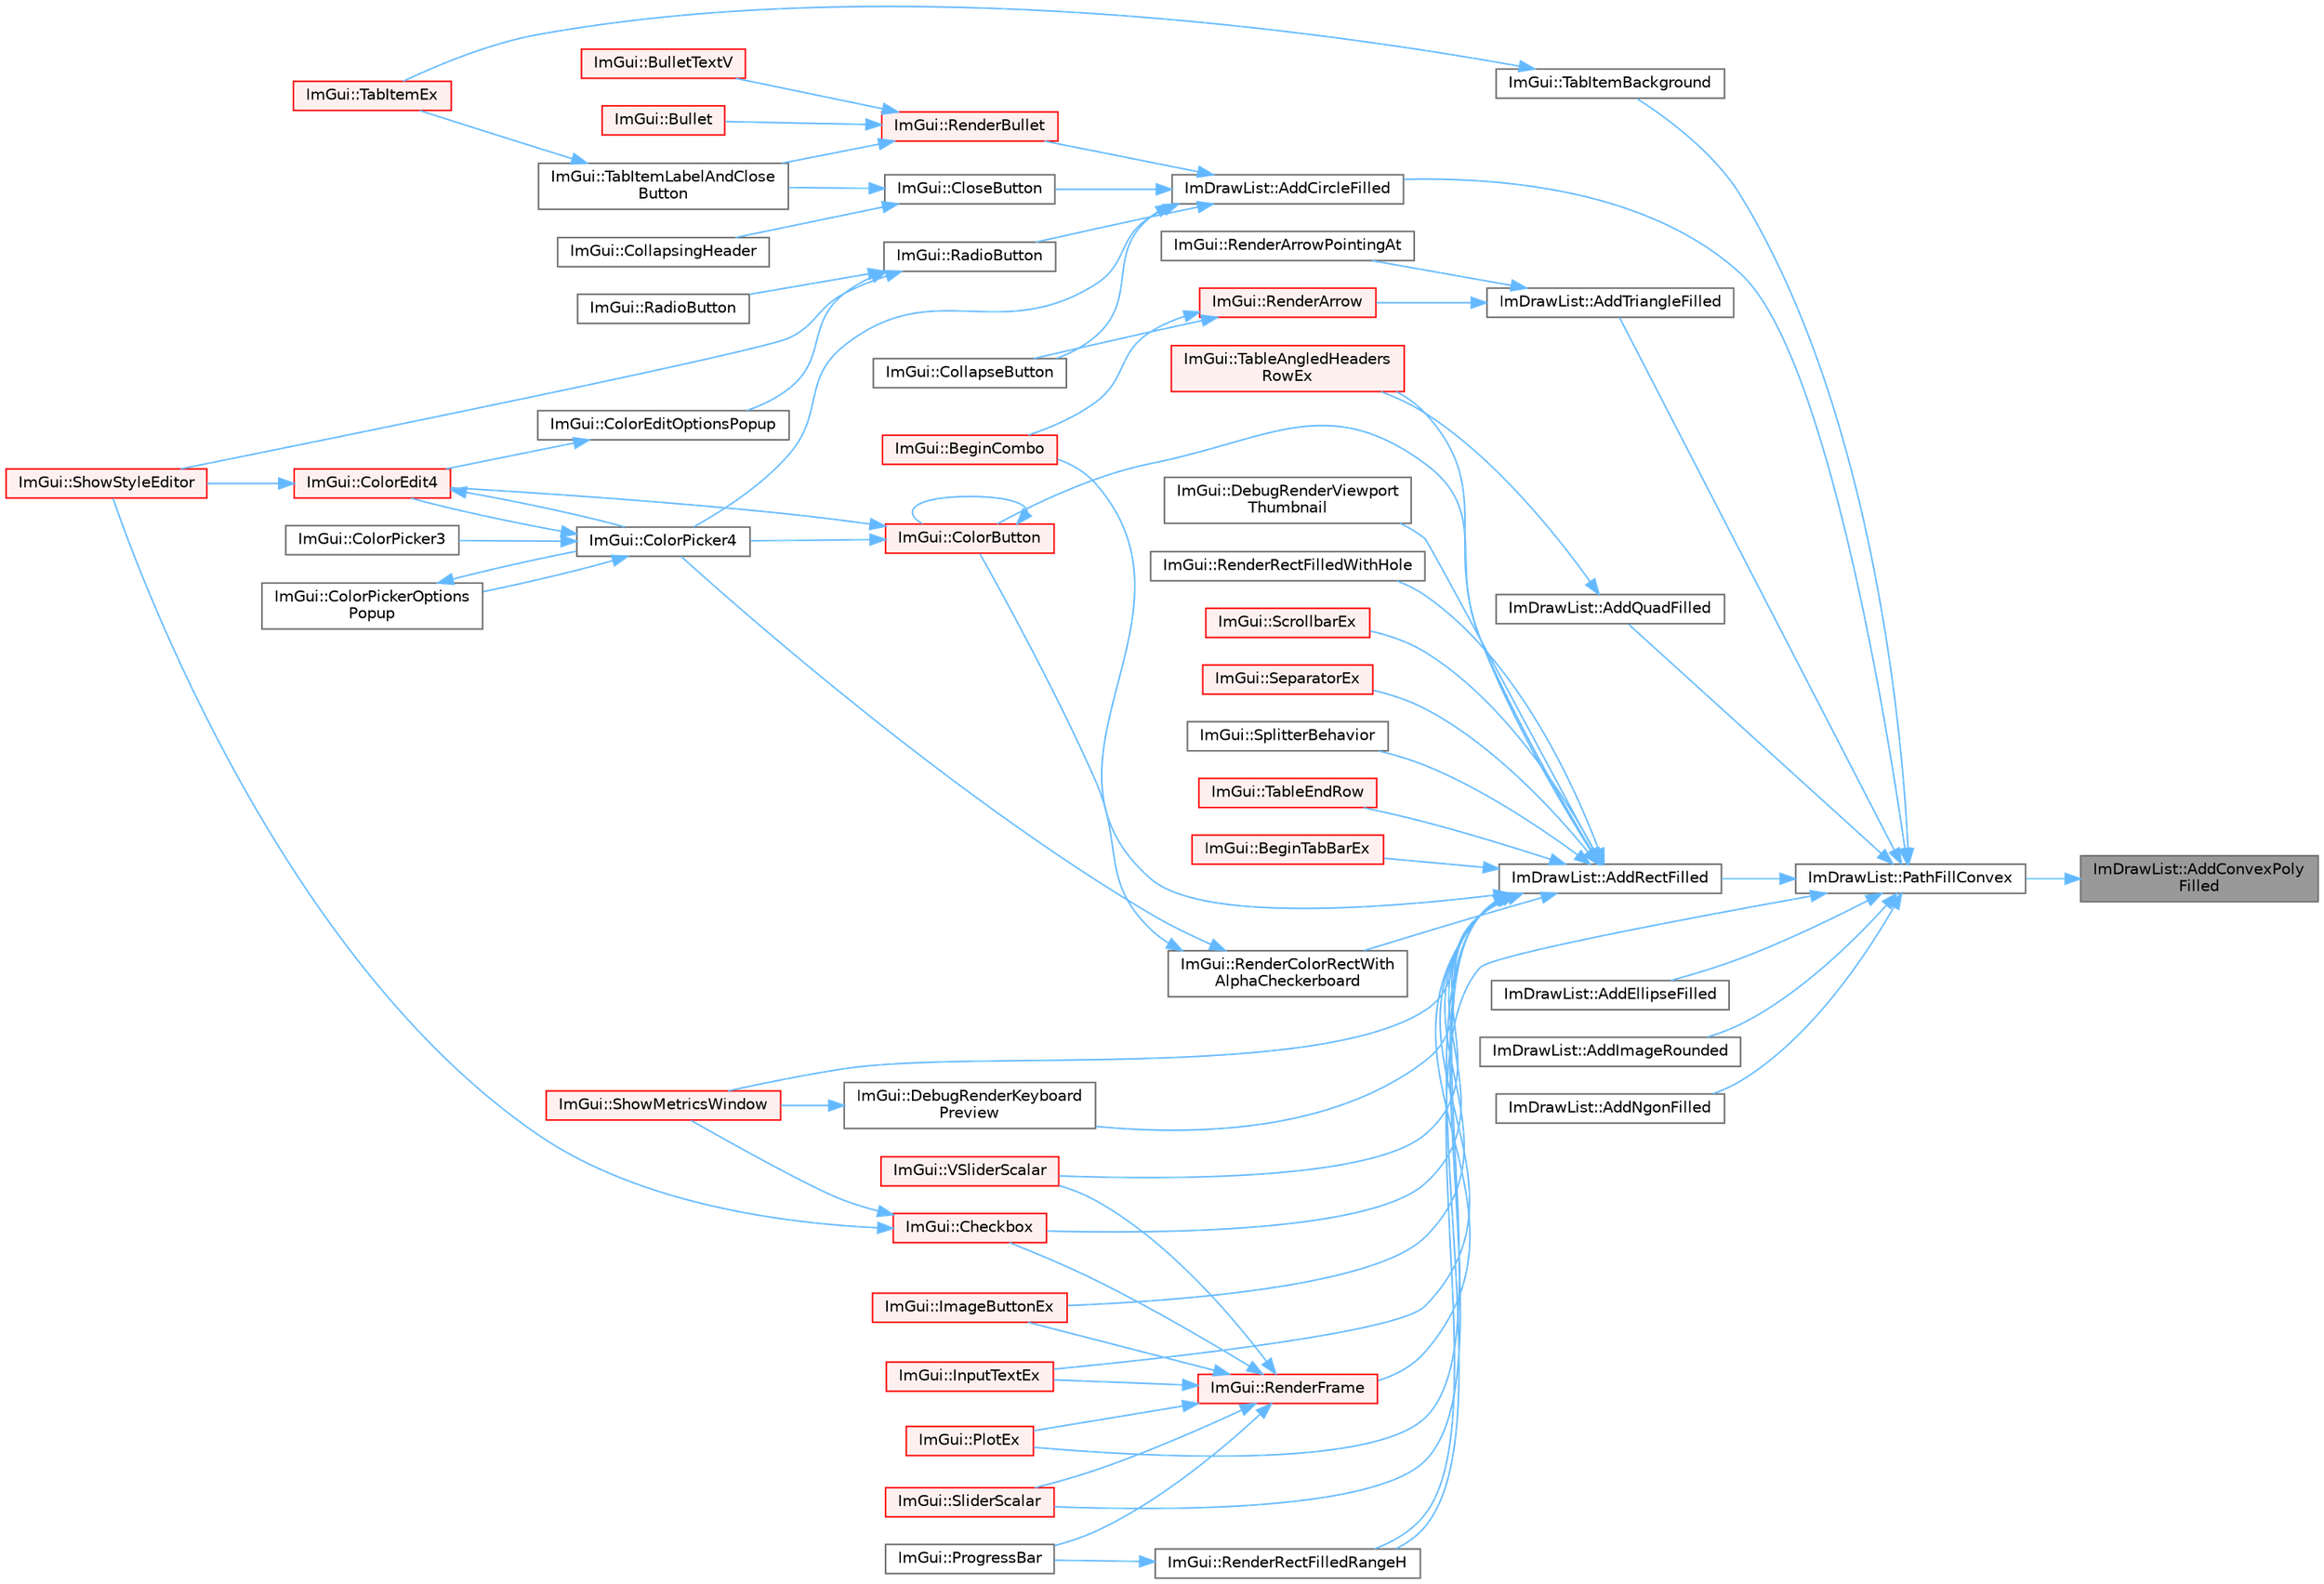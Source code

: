 digraph "ImDrawList::AddConvexPolyFilled"
{
 // LATEX_PDF_SIZE
  bgcolor="transparent";
  edge [fontname=Helvetica,fontsize=10,labelfontname=Helvetica,labelfontsize=10];
  node [fontname=Helvetica,fontsize=10,shape=box,height=0.2,width=0.4];
  rankdir="RL";
  Node1 [id="Node000001",label="ImDrawList::AddConvexPoly\lFilled",height=0.2,width=0.4,color="gray40", fillcolor="grey60", style="filled", fontcolor="black",tooltip=" "];
  Node1 -> Node2 [id="edge1_Node000001_Node000002",dir="back",color="steelblue1",style="solid",tooltip=" "];
  Node2 [id="Node000002",label="ImDrawList::PathFillConvex",height=0.2,width=0.4,color="grey40", fillcolor="white", style="filled",URL="$struct_im_draw_list.html#aea9301cb99ebf4b27f5d3959017567c9",tooltip=" "];
  Node2 -> Node3 [id="edge2_Node000002_Node000003",dir="back",color="steelblue1",style="solid",tooltip=" "];
  Node3 [id="Node000003",label="ImDrawList::AddCircleFilled",height=0.2,width=0.4,color="grey40", fillcolor="white", style="filled",URL="$struct_im_draw_list.html#aef950cf8b0293b2c5e4708af72de045b",tooltip=" "];
  Node3 -> Node4 [id="edge3_Node000003_Node000004",dir="back",color="steelblue1",style="solid",tooltip=" "];
  Node4 [id="Node000004",label="ImGui::CloseButton",height=0.2,width=0.4,color="grey40", fillcolor="white", style="filled",URL="$namespace_im_gui.html#a4f6da873474094ce131edd2dcda98551",tooltip=" "];
  Node4 -> Node5 [id="edge4_Node000004_Node000005",dir="back",color="steelblue1",style="solid",tooltip=" "];
  Node5 [id="Node000005",label="ImGui::CollapsingHeader",height=0.2,width=0.4,color="grey40", fillcolor="white", style="filled",URL="$namespace_im_gui.html#a4d6e6e7a5ace0e5dbee3ea1926ddf049",tooltip=" "];
  Node4 -> Node6 [id="edge5_Node000004_Node000006",dir="back",color="steelblue1",style="solid",tooltip=" "];
  Node6 [id="Node000006",label="ImGui::TabItemLabelAndClose\lButton",height=0.2,width=0.4,color="grey40", fillcolor="white", style="filled",URL="$namespace_im_gui.html#abbdb2619721c7ecaca3fb03d9d905003",tooltip=" "];
  Node6 -> Node7 [id="edge6_Node000006_Node000007",dir="back",color="steelblue1",style="solid",tooltip=" "];
  Node7 [id="Node000007",label="ImGui::TabItemEx",height=0.2,width=0.4,color="red", fillcolor="#FFF0F0", style="filled",URL="$namespace_im_gui.html#a4e0986fc689e7855cd9a9099dc87dac5",tooltip=" "];
  Node3 -> Node12 [id="edge7_Node000003_Node000012",dir="back",color="steelblue1",style="solid",tooltip=" "];
  Node12 [id="Node000012",label="ImGui::CollapseButton",height=0.2,width=0.4,color="grey40", fillcolor="white", style="filled",URL="$namespace_im_gui.html#acd027458d7a062d3d3073339454624e3",tooltip=" "];
  Node3 -> Node13 [id="edge8_Node000003_Node000013",dir="back",color="steelblue1",style="solid",tooltip=" "];
  Node13 [id="Node000013",label="ImGui::ColorPicker4",height=0.2,width=0.4,color="grey40", fillcolor="white", style="filled",URL="$namespace_im_gui.html#a3d5aae9e0a14aa051d5a799abbe97b32",tooltip=" "];
  Node13 -> Node14 [id="edge9_Node000013_Node000014",dir="back",color="steelblue1",style="solid",tooltip=" "];
  Node14 [id="Node000014",label="ImGui::ColorEdit4",height=0.2,width=0.4,color="red", fillcolor="#FFF0F0", style="filled",URL="$namespace_im_gui.html#ac3f45e2aa0b1d591cc8a2cdf8b566a45",tooltip=" "];
  Node14 -> Node13 [id="edge10_Node000014_Node000013",dir="back",color="steelblue1",style="solid",tooltip=" "];
  Node14 -> Node9 [id="edge11_Node000014_Node000009",dir="back",color="steelblue1",style="solid",tooltip=" "];
  Node9 [id="Node000009",label="ImGui::ShowStyleEditor",height=0.2,width=0.4,color="red", fillcolor="#FFF0F0", style="filled",URL="$namespace_im_gui.html#ab2eb3dec78d054fe3feab1c091ec5de5",tooltip=" "];
  Node13 -> Node17 [id="edge12_Node000013_Node000017",dir="back",color="steelblue1",style="solid",tooltip=" "];
  Node17 [id="Node000017",label="ImGui::ColorPicker3",height=0.2,width=0.4,color="grey40", fillcolor="white", style="filled",URL="$namespace_im_gui.html#a2a2a98cb9a17b18702be6b954670b388",tooltip=" "];
  Node13 -> Node18 [id="edge13_Node000013_Node000018",dir="back",color="steelblue1",style="solid",tooltip=" "];
  Node18 [id="Node000018",label="ImGui::ColorPickerOptions\lPopup",height=0.2,width=0.4,color="grey40", fillcolor="white", style="filled",URL="$namespace_im_gui.html#a6d112eeb6d8ffdebbc9d9a8c66babbee",tooltip=" "];
  Node18 -> Node13 [id="edge14_Node000018_Node000013",dir="back",color="steelblue1",style="solid",tooltip=" "];
  Node3 -> Node19 [id="edge15_Node000003_Node000019",dir="back",color="steelblue1",style="solid",tooltip=" "];
  Node19 [id="Node000019",label="ImGui::RadioButton",height=0.2,width=0.4,color="grey40", fillcolor="white", style="filled",URL="$namespace_im_gui.html#a6b146763845cbad5a4144772279631bc",tooltip=" "];
  Node19 -> Node20 [id="edge16_Node000019_Node000020",dir="back",color="steelblue1",style="solid",tooltip=" "];
  Node20 [id="Node000020",label="ImGui::ColorEditOptionsPopup",height=0.2,width=0.4,color="grey40", fillcolor="white", style="filled",URL="$namespace_im_gui.html#a6bfb117816d669f8704e5d0c0c0795fe",tooltip=" "];
  Node20 -> Node14 [id="edge17_Node000020_Node000014",dir="back",color="steelblue1",style="solid",tooltip=" "];
  Node19 -> Node21 [id="edge18_Node000019_Node000021",dir="back",color="steelblue1",style="solid",tooltip=" "];
  Node21 [id="Node000021",label="ImGui::RadioButton",height=0.2,width=0.4,color="grey40", fillcolor="white", style="filled",URL="$namespace_im_gui.html#a018d2b61d2f00bb7a9dd2b1f933b93a5",tooltip=" "];
  Node19 -> Node9 [id="edge19_Node000019_Node000009",dir="back",color="steelblue1",style="solid",tooltip=" "];
  Node3 -> Node22 [id="edge20_Node000003_Node000022",dir="back",color="steelblue1",style="solid",tooltip=" "];
  Node22 [id="Node000022",label="ImGui::RenderBullet",height=0.2,width=0.4,color="red", fillcolor="#FFF0F0", style="filled",URL="$namespace_im_gui.html#a46189f75b2e25d595f1e71060d2a2633",tooltip=" "];
  Node22 -> Node23 [id="edge21_Node000022_Node000023",dir="back",color="steelblue1",style="solid",tooltip=" "];
  Node23 [id="Node000023",label="ImGui::Bullet",height=0.2,width=0.4,color="red", fillcolor="#FFF0F0", style="filled",URL="$namespace_im_gui.html#ae2d22212681556d2c2398dfd152f3121",tooltip=" "];
  Node22 -> Node26 [id="edge22_Node000022_Node000026",dir="back",color="steelblue1",style="solid",tooltip=" "];
  Node26 [id="Node000026",label="ImGui::BulletTextV",height=0.2,width=0.4,color="red", fillcolor="#FFF0F0", style="filled",URL="$namespace_im_gui.html#af8f4b5e96c745e205974857f9a584583",tooltip=" "];
  Node22 -> Node6 [id="edge23_Node000022_Node000006",dir="back",color="steelblue1",style="solid",tooltip=" "];
  Node2 -> Node52 [id="edge24_Node000002_Node000052",dir="back",color="steelblue1",style="solid",tooltip=" "];
  Node52 [id="Node000052",label="ImDrawList::AddEllipseFilled",height=0.2,width=0.4,color="grey40", fillcolor="white", style="filled",URL="$struct_im_draw_list.html#ac6ca6eb18ab96e580e7e500a7b8025b2",tooltip=" "];
  Node2 -> Node53 [id="edge25_Node000002_Node000053",dir="back",color="steelblue1",style="solid",tooltip=" "];
  Node53 [id="Node000053",label="ImDrawList::AddImageRounded",height=0.2,width=0.4,color="grey40", fillcolor="white", style="filled",URL="$struct_im_draw_list.html#a864ccce7a012e9c1ffb4d5693311d847",tooltip=" "];
  Node2 -> Node54 [id="edge26_Node000002_Node000054",dir="back",color="steelblue1",style="solid",tooltip=" "];
  Node54 [id="Node000054",label="ImDrawList::AddNgonFilled",height=0.2,width=0.4,color="grey40", fillcolor="white", style="filled",URL="$struct_im_draw_list.html#a75bf382ddc70429f82a570c2782c4491",tooltip=" "];
  Node2 -> Node55 [id="edge27_Node000002_Node000055",dir="back",color="steelblue1",style="solid",tooltip=" "];
  Node55 [id="Node000055",label="ImDrawList::AddQuadFilled",height=0.2,width=0.4,color="grey40", fillcolor="white", style="filled",URL="$struct_im_draw_list.html#a2b982fbad35f8736fdfc9d6e7db2ca94",tooltip=" "];
  Node55 -> Node56 [id="edge28_Node000055_Node000056",dir="back",color="steelblue1",style="solid",tooltip=" "];
  Node56 [id="Node000056",label="ImGui::TableAngledHeaders\lRowEx",height=0.2,width=0.4,color="red", fillcolor="#FFF0F0", style="filled",URL="$namespace_im_gui.html#abedf7bbf79accde2321806dc0beb90b1",tooltip=" "];
  Node2 -> Node58 [id="edge29_Node000002_Node000058",dir="back",color="steelblue1",style="solid",tooltip=" "];
  Node58 [id="Node000058",label="ImDrawList::AddRectFilled",height=0.2,width=0.4,color="grey40", fillcolor="white", style="filled",URL="$struct_im_draw_list.html#a6b16ab764160b0251d2e7b3bd08c1ffc",tooltip=" "];
  Node58 -> Node59 [id="edge30_Node000058_Node000059",dir="back",color="steelblue1",style="solid",tooltip=" "];
  Node59 [id="Node000059",label="ImGui::BeginCombo",height=0.2,width=0.4,color="red", fillcolor="#FFF0F0", style="filled",URL="$namespace_im_gui.html#aa895095bdc7a2907375c555e245575ea",tooltip=" "];
  Node58 -> Node63 [id="edge31_Node000058_Node000063",dir="back",color="steelblue1",style="solid",tooltip=" "];
  Node63 [id="Node000063",label="ImGui::BeginTabBarEx",height=0.2,width=0.4,color="red", fillcolor="#FFF0F0", style="filled",URL="$namespace_im_gui.html#ae630dd2237aa12e9a306af817d8996c3",tooltip=" "];
  Node58 -> Node65 [id="edge32_Node000058_Node000065",dir="back",color="steelblue1",style="solid",tooltip=" "];
  Node65 [id="Node000065",label="ImGui::Checkbox",height=0.2,width=0.4,color="red", fillcolor="#FFF0F0", style="filled",URL="$namespace_im_gui.html#a57d73c1d0ef807fef734d91024092027",tooltip=" "];
  Node65 -> Node25 [id="edge33_Node000065_Node000025",dir="back",color="steelblue1",style="solid",tooltip=" "];
  Node25 [id="Node000025",label="ImGui::ShowMetricsWindow",height=0.2,width=0.4,color="red", fillcolor="#FFF0F0", style="filled",URL="$namespace_im_gui.html#afe7a28c6eb52fff3cc27d5a698fea4ff",tooltip=" "];
  Node65 -> Node9 [id="edge34_Node000065_Node000009",dir="back",color="steelblue1",style="solid",tooltip=" "];
  Node58 -> Node70 [id="edge35_Node000058_Node000070",dir="back",color="steelblue1",style="solid",tooltip=" "];
  Node70 [id="Node000070",label="ImGui::ColorButton",height=0.2,width=0.4,color="red", fillcolor="#FFF0F0", style="filled",URL="$namespace_im_gui.html#ae2d7c8f37726810753d71d480f0af7f0",tooltip=" "];
  Node70 -> Node70 [id="edge36_Node000070_Node000070",dir="back",color="steelblue1",style="solid",tooltip=" "];
  Node70 -> Node14 [id="edge37_Node000070_Node000014",dir="back",color="steelblue1",style="solid",tooltip=" "];
  Node70 -> Node13 [id="edge38_Node000070_Node000013",dir="back",color="steelblue1",style="solid",tooltip=" "];
  Node58 -> Node72 [id="edge39_Node000058_Node000072",dir="back",color="steelblue1",style="solid",tooltip=" "];
  Node72 [id="Node000072",label="ImGui::DebugRenderKeyboard\lPreview",height=0.2,width=0.4,color="grey40", fillcolor="white", style="filled",URL="$namespace_im_gui.html#a1355ddf2e5435da21acf2a9944b52ab4",tooltip=" "];
  Node72 -> Node25 [id="edge40_Node000072_Node000025",dir="back",color="steelblue1",style="solid",tooltip=" "];
  Node58 -> Node73 [id="edge41_Node000058_Node000073",dir="back",color="steelblue1",style="solid",tooltip=" "];
  Node73 [id="Node000073",label="ImGui::DebugRenderViewport\lThumbnail",height=0.2,width=0.4,color="grey40", fillcolor="white", style="filled",URL="$namespace_im_gui.html#af7de4b5c98ba30dbadce44e1f1066ba8",tooltip=" "];
  Node58 -> Node74 [id="edge42_Node000058_Node000074",dir="back",color="steelblue1",style="solid",tooltip=" "];
  Node74 [id="Node000074",label="ImGui::ImageButtonEx",height=0.2,width=0.4,color="red", fillcolor="#FFF0F0", style="filled",URL="$namespace_im_gui.html#aa696e652d6c161dadfd12c4392d6b8ed",tooltip=" "];
  Node58 -> Node77 [id="edge43_Node000058_Node000077",dir="back",color="steelblue1",style="solid",tooltip=" "];
  Node77 [id="Node000077",label="ImGui::InputTextEx",height=0.2,width=0.4,color="red", fillcolor="#FFF0F0", style="filled",URL="$namespace_im_gui.html#af89af17ecc11653f25fea1e50e195de6",tooltip=" "];
  Node58 -> Node123 [id="edge44_Node000058_Node000123",dir="back",color="steelblue1",style="solid",tooltip=" "];
  Node123 [id="Node000123",label="ImGui::PlotEx",height=0.2,width=0.4,color="red", fillcolor="#FFF0F0", style="filled",URL="$namespace_im_gui.html#afb3147b9a00e396e0b11a1bfe24b8f42",tooltip=" "];
  Node58 -> Node128 [id="edge45_Node000058_Node000128",dir="back",color="steelblue1",style="solid",tooltip=" "];
  Node128 [id="Node000128",label="ImGui::RenderColorRectWith\lAlphaCheckerboard",height=0.2,width=0.4,color="grey40", fillcolor="white", style="filled",URL="$namespace_im_gui.html#a1c7b45570a114af08b0c2e16a7acceae",tooltip=" "];
  Node128 -> Node70 [id="edge46_Node000128_Node000070",dir="back",color="steelblue1",style="solid",tooltip=" "];
  Node128 -> Node13 [id="edge47_Node000128_Node000013",dir="back",color="steelblue1",style="solid",tooltip=" "];
  Node58 -> Node129 [id="edge48_Node000058_Node000129",dir="back",color="steelblue1",style="solid",tooltip=" "];
  Node129 [id="Node000129",label="ImGui::RenderFrame",height=0.2,width=0.4,color="red", fillcolor="#FFF0F0", style="filled",URL="$namespace_im_gui.html#a621ba649568ede3939d4f10d83b86d04",tooltip=" "];
  Node129 -> Node65 [id="edge49_Node000129_Node000065",dir="back",color="steelblue1",style="solid",tooltip=" "];
  Node129 -> Node74 [id="edge50_Node000129_Node000074",dir="back",color="steelblue1",style="solid",tooltip=" "];
  Node129 -> Node77 [id="edge51_Node000129_Node000077",dir="back",color="steelblue1",style="solid",tooltip=" "];
  Node129 -> Node123 [id="edge52_Node000129_Node000123",dir="back",color="steelblue1",style="solid",tooltip=" "];
  Node129 -> Node138 [id="edge53_Node000129_Node000138",dir="back",color="steelblue1",style="solid",tooltip=" "];
  Node138 [id="Node000138",label="ImGui::ProgressBar",height=0.2,width=0.4,color="grey40", fillcolor="white", style="filled",URL="$namespace_im_gui.html#a412b0416ad68c0ac46e5d66805d911ff",tooltip=" "];
  Node129 -> Node111 [id="edge54_Node000129_Node000111",dir="back",color="steelblue1",style="solid",tooltip=" "];
  Node111 [id="Node000111",label="ImGui::SliderScalar",height=0.2,width=0.4,color="red", fillcolor="#FFF0F0", style="filled",URL="$namespace_im_gui.html#afdd7faa9a69f75b8d674cdc207441bea",tooltip=" "];
  Node129 -> Node158 [id="edge55_Node000129_Node000158",dir="back",color="steelblue1",style="solid",tooltip=" "];
  Node158 [id="Node000158",label="ImGui::VSliderScalar",height=0.2,width=0.4,color="red", fillcolor="#FFF0F0", style="filled",URL="$namespace_im_gui.html#a6ad24ca37a530d43f9d1c727d94e4829",tooltip=" "];
  Node58 -> Node161 [id="edge56_Node000058_Node000161",dir="back",color="steelblue1",style="solid",tooltip=" "];
  Node161 [id="Node000161",label="ImGui::RenderRectFilledRangeH",height=0.2,width=0.4,color="grey40", fillcolor="white", style="filled",URL="$namespace_im_gui.html#af311762331bda4508b25e05f6afc7f45",tooltip=" "];
  Node161 -> Node138 [id="edge57_Node000161_Node000138",dir="back",color="steelblue1",style="solid",tooltip=" "];
  Node58 -> Node162 [id="edge58_Node000058_Node000162",dir="back",color="steelblue1",style="solid",tooltip=" "];
  Node162 [id="Node000162",label="ImGui::RenderRectFilledWithHole",height=0.2,width=0.4,color="grey40", fillcolor="white", style="filled",URL="$namespace_im_gui.html#a3579615f926c34c5de220f655d535d61",tooltip=" "];
  Node58 -> Node163 [id="edge59_Node000058_Node000163",dir="back",color="steelblue1",style="solid",tooltip=" "];
  Node163 [id="Node000163",label="ImGui::ScrollbarEx",height=0.2,width=0.4,color="red", fillcolor="#FFF0F0", style="filled",URL="$namespace_im_gui.html#a35eab777db4f6cb0d5242fd6968dab73",tooltip=" "];
  Node58 -> Node165 [id="edge60_Node000058_Node000165",dir="back",color="steelblue1",style="solid",tooltip=" "];
  Node165 [id="Node000165",label="ImGui::SeparatorEx",height=0.2,width=0.4,color="red", fillcolor="#FFF0F0", style="filled",URL="$namespace_im_gui.html#acd77978447d71b3113ad084dfde1fe18",tooltip=" "];
  Node58 -> Node25 [id="edge61_Node000058_Node000025",dir="back",color="steelblue1",style="solid",tooltip=" "];
  Node58 -> Node111 [id="edge62_Node000058_Node000111",dir="back",color="steelblue1",style="solid",tooltip=" "];
  Node58 -> Node171 [id="edge63_Node000058_Node000171",dir="back",color="steelblue1",style="solid",tooltip=" "];
  Node171 [id="Node000171",label="ImGui::SplitterBehavior",height=0.2,width=0.4,color="grey40", fillcolor="white", style="filled",URL="$namespace_im_gui.html#a285913cd915ee715cd6a804e1b83814c",tooltip=" "];
  Node58 -> Node56 [id="edge64_Node000058_Node000056",dir="back",color="steelblue1",style="solid",tooltip=" "];
  Node58 -> Node172 [id="edge65_Node000058_Node000172",dir="back",color="steelblue1",style="solid",tooltip=" "];
  Node172 [id="Node000172",label="ImGui::TableEndRow",height=0.2,width=0.4,color="red", fillcolor="#FFF0F0", style="filled",URL="$namespace_im_gui.html#a6bc4ce6f7ff9f8268473f5e538a1181f",tooltip=" "];
  Node58 -> Node158 [id="edge66_Node000058_Node000158",dir="back",color="steelblue1",style="solid",tooltip=" "];
  Node2 -> Node174 [id="edge67_Node000002_Node000174",dir="back",color="steelblue1",style="solid",tooltip=" "];
  Node174 [id="Node000174",label="ImDrawList::AddTriangleFilled",height=0.2,width=0.4,color="grey40", fillcolor="white", style="filled",URL="$struct_im_draw_list.html#af1dd4a3888034c5f71b66a38e44edf31",tooltip=" "];
  Node174 -> Node175 [id="edge68_Node000174_Node000175",dir="back",color="steelblue1",style="solid",tooltip=" "];
  Node175 [id="Node000175",label="ImGui::RenderArrow",height=0.2,width=0.4,color="red", fillcolor="#FFF0F0", style="filled",URL="$namespace_im_gui.html#a7ec12551caa737505087c80e38b94937",tooltip=" "];
  Node175 -> Node59 [id="edge69_Node000175_Node000059",dir="back",color="steelblue1",style="solid",tooltip=" "];
  Node175 -> Node12 [id="edge70_Node000175_Node000012",dir="back",color="steelblue1",style="solid",tooltip=" "];
  Node174 -> Node177 [id="edge71_Node000174_Node000177",dir="back",color="steelblue1",style="solid",tooltip=" "];
  Node177 [id="Node000177",label="ImGui::RenderArrowPointingAt",height=0.2,width=0.4,color="grey40", fillcolor="white", style="filled",URL="$namespace_im_gui.html#af1ea568bffa58ec26100de3bf60af5f2",tooltip=" "];
  Node2 -> Node161 [id="edge72_Node000002_Node000161",dir="back",color="steelblue1",style="solid",tooltip=" "];
  Node2 -> Node178 [id="edge73_Node000002_Node000178",dir="back",color="steelblue1",style="solid",tooltip=" "];
  Node178 [id="Node000178",label="ImGui::TabItemBackground",height=0.2,width=0.4,color="grey40", fillcolor="white", style="filled",URL="$namespace_im_gui.html#a87fc45357f733cb2a378e098d2855243",tooltip=" "];
  Node178 -> Node7 [id="edge74_Node000178_Node000007",dir="back",color="steelblue1",style="solid",tooltip=" "];
}
